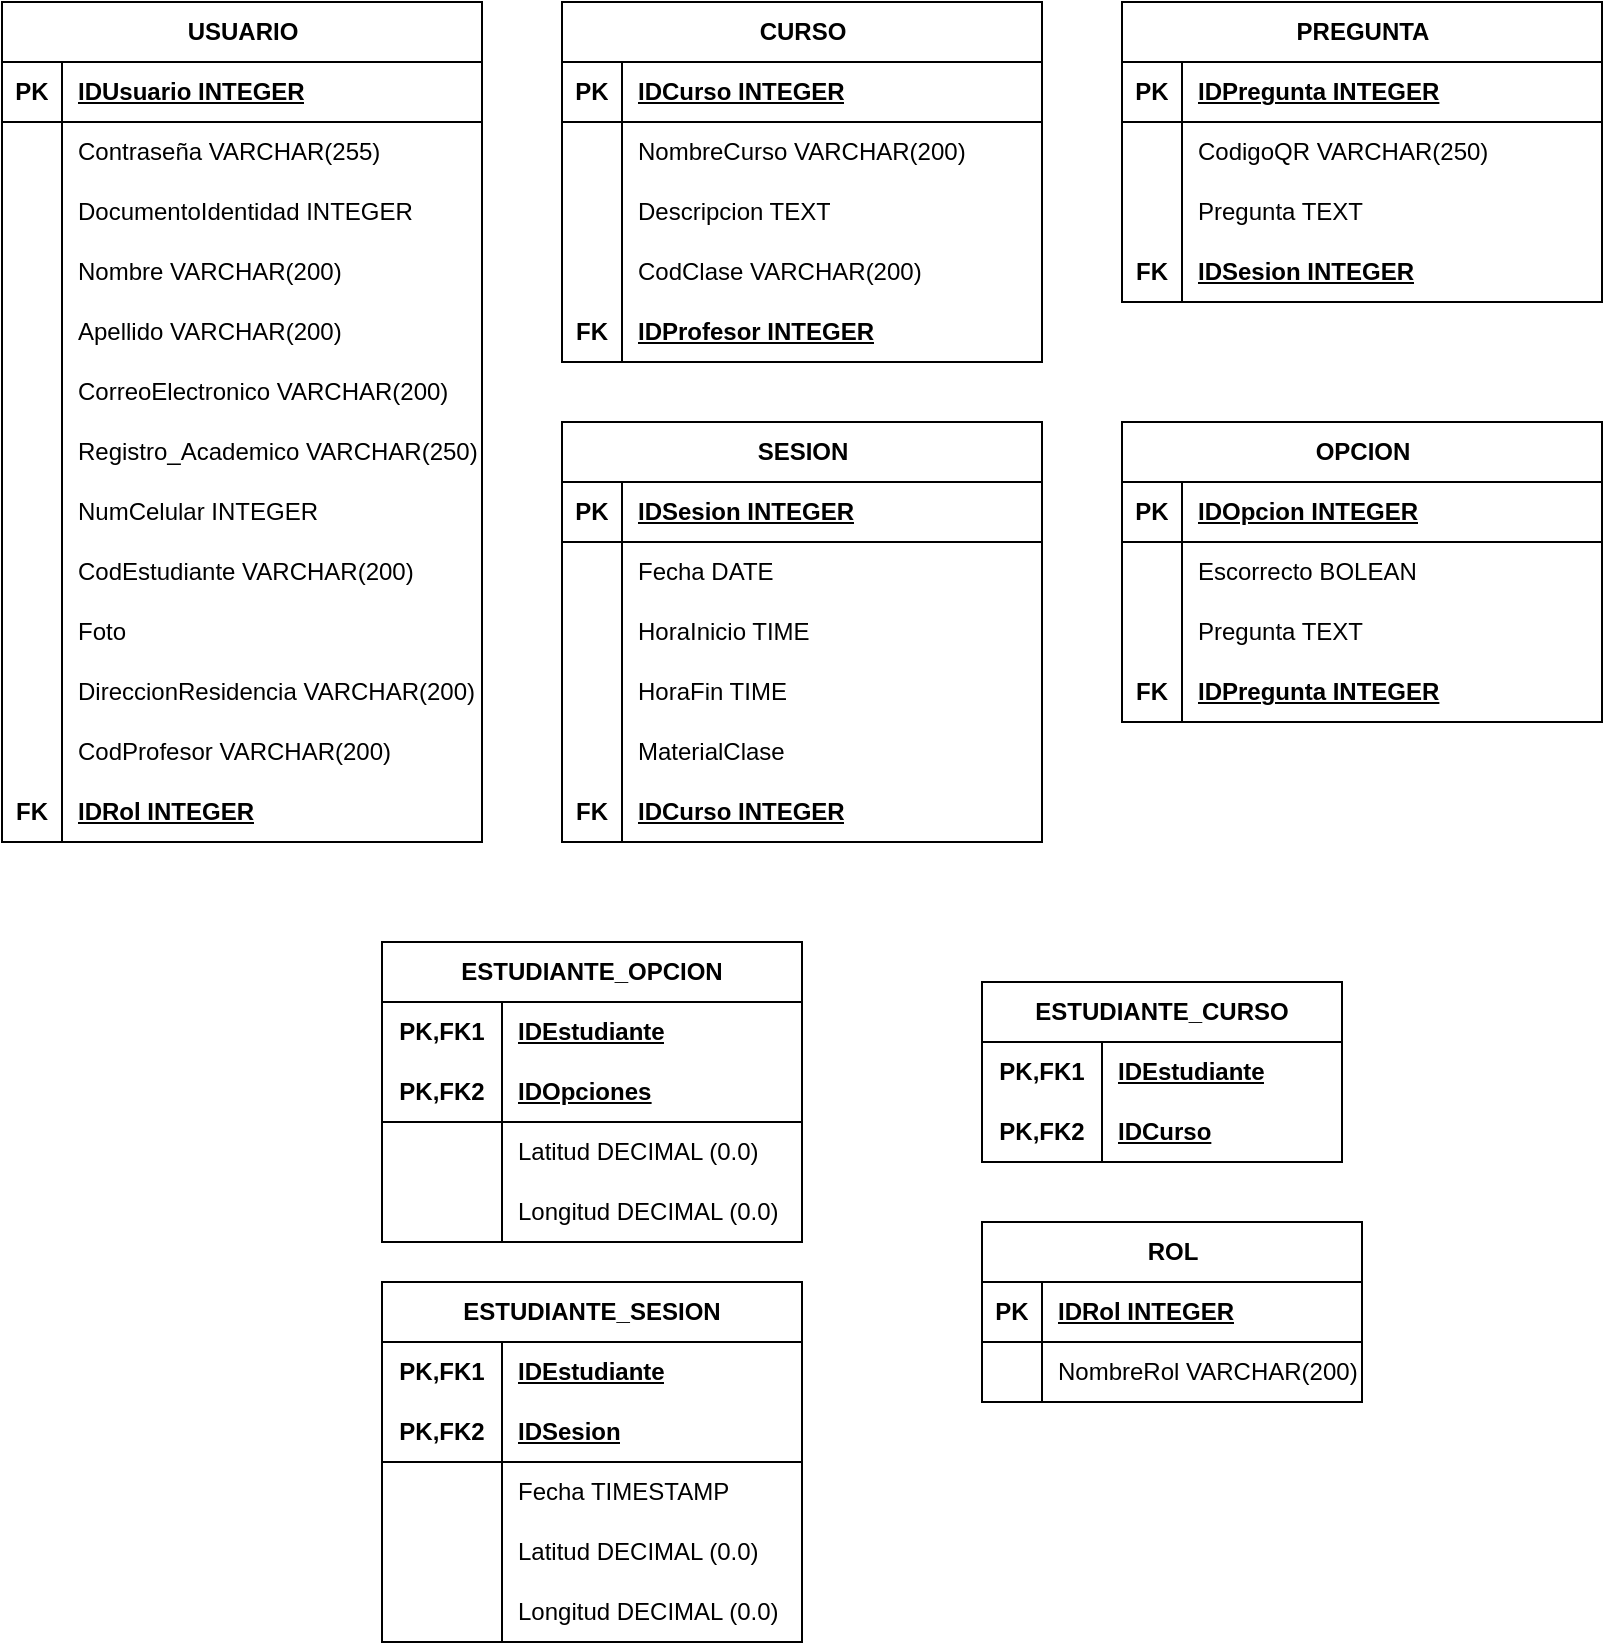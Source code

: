 <?xml version="1.0" encoding="UTF-8"?>
<mxfile version="24.8.9">
  <diagram name="Página-1" id="GLOInuMciW0yPLB-ZYxE">
    <mxGraphModel dx="1050" dy="557" grid="1" gridSize="10" guides="1" tooltips="1" connect="1" arrows="1" fold="1" page="1" pageScale="1" pageWidth="1100" pageHeight="850" math="0" shadow="0">
      <root>
        <mxCell id="0" />
        <mxCell id="1" parent="0" />
        <mxCell id="x-qqU3WJ2SzALZhokqrr-8" value="USUARIO" style="shape=table;startSize=30;container=1;collapsible=1;childLayout=tableLayout;fixedRows=1;rowLines=0;fontStyle=1;align=center;resizeLast=1;html=1;" parent="1" vertex="1">
          <mxGeometry x="50" y="20" width="240" height="420" as="geometry">
            <mxRectangle x="310" y="55" width="100" height="30" as="alternateBounds" />
          </mxGeometry>
        </mxCell>
        <mxCell id="x-qqU3WJ2SzALZhokqrr-9" value="" style="shape=tableRow;horizontal=0;startSize=0;swimlaneHead=0;swimlaneBody=0;fillColor=none;collapsible=0;dropTarget=0;points=[[0,0.5],[1,0.5]];portConstraint=eastwest;top=0;left=0;right=0;bottom=1;" parent="x-qqU3WJ2SzALZhokqrr-8" vertex="1">
          <mxGeometry y="30" width="240" height="30" as="geometry" />
        </mxCell>
        <mxCell id="x-qqU3WJ2SzALZhokqrr-10" value="PK" style="shape=partialRectangle;connectable=0;fillColor=none;top=0;left=0;bottom=0;right=0;fontStyle=1;overflow=hidden;whiteSpace=wrap;html=1;" parent="x-qqU3WJ2SzALZhokqrr-9" vertex="1">
          <mxGeometry width="30" height="30" as="geometry">
            <mxRectangle width="30" height="30" as="alternateBounds" />
          </mxGeometry>
        </mxCell>
        <mxCell id="x-qqU3WJ2SzALZhokqrr-11" value="IDUsuario INTEGER" style="shape=partialRectangle;connectable=0;fillColor=none;top=0;left=0;bottom=0;right=0;align=left;spacingLeft=6;fontStyle=5;overflow=hidden;whiteSpace=wrap;html=1;" parent="x-qqU3WJ2SzALZhokqrr-9" vertex="1">
          <mxGeometry x="30" width="210" height="30" as="geometry">
            <mxRectangle width="210" height="30" as="alternateBounds" />
          </mxGeometry>
        </mxCell>
        <mxCell id="x-qqU3WJ2SzALZhokqrr-12" value="" style="shape=tableRow;horizontal=0;startSize=0;swimlaneHead=0;swimlaneBody=0;fillColor=none;collapsible=0;dropTarget=0;points=[[0,0.5],[1,0.5]];portConstraint=eastwest;top=0;left=0;right=0;bottom=0;" parent="x-qqU3WJ2SzALZhokqrr-8" vertex="1">
          <mxGeometry y="60" width="240" height="30" as="geometry" />
        </mxCell>
        <mxCell id="x-qqU3WJ2SzALZhokqrr-13" value="" style="shape=partialRectangle;connectable=0;fillColor=none;top=0;left=0;bottom=0;right=0;editable=1;overflow=hidden;whiteSpace=wrap;html=1;" parent="x-qqU3WJ2SzALZhokqrr-12" vertex="1">
          <mxGeometry width="30" height="30" as="geometry">
            <mxRectangle width="30" height="30" as="alternateBounds" />
          </mxGeometry>
        </mxCell>
        <mxCell id="x-qqU3WJ2SzALZhokqrr-14" value="Contraseña VARCHAR(255)" style="shape=partialRectangle;connectable=0;fillColor=none;top=0;left=0;bottom=0;right=0;align=left;spacingLeft=6;overflow=hidden;whiteSpace=wrap;html=1;" parent="x-qqU3WJ2SzALZhokqrr-12" vertex="1">
          <mxGeometry x="30" width="210" height="30" as="geometry">
            <mxRectangle width="210" height="30" as="alternateBounds" />
          </mxGeometry>
        </mxCell>
        <mxCell id="x-qqU3WJ2SzALZhokqrr-15" value="" style="shape=tableRow;horizontal=0;startSize=0;swimlaneHead=0;swimlaneBody=0;fillColor=none;collapsible=0;dropTarget=0;points=[[0,0.5],[1,0.5]];portConstraint=eastwest;top=0;left=0;right=0;bottom=0;" parent="x-qqU3WJ2SzALZhokqrr-8" vertex="1">
          <mxGeometry y="90" width="240" height="30" as="geometry" />
        </mxCell>
        <mxCell id="x-qqU3WJ2SzALZhokqrr-16" value="" style="shape=partialRectangle;connectable=0;fillColor=none;top=0;left=0;bottom=0;right=0;editable=1;overflow=hidden;whiteSpace=wrap;html=1;" parent="x-qqU3WJ2SzALZhokqrr-15" vertex="1">
          <mxGeometry width="30" height="30" as="geometry">
            <mxRectangle width="30" height="30" as="alternateBounds" />
          </mxGeometry>
        </mxCell>
        <mxCell id="x-qqU3WJ2SzALZhokqrr-17" value="DocumentoIdentidad INTEGER" style="shape=partialRectangle;connectable=0;fillColor=none;top=0;left=0;bottom=0;right=0;align=left;spacingLeft=6;overflow=hidden;whiteSpace=wrap;html=1;" parent="x-qqU3WJ2SzALZhokqrr-15" vertex="1">
          <mxGeometry x="30" width="210" height="30" as="geometry">
            <mxRectangle width="210" height="30" as="alternateBounds" />
          </mxGeometry>
        </mxCell>
        <mxCell id="x-qqU3WJ2SzALZhokqrr-18" value="" style="shape=tableRow;horizontal=0;startSize=0;swimlaneHead=0;swimlaneBody=0;fillColor=none;collapsible=0;dropTarget=0;points=[[0,0.5],[1,0.5]];portConstraint=eastwest;top=0;left=0;right=0;bottom=0;" parent="x-qqU3WJ2SzALZhokqrr-8" vertex="1">
          <mxGeometry y="120" width="240" height="30" as="geometry" />
        </mxCell>
        <mxCell id="x-qqU3WJ2SzALZhokqrr-19" value="" style="shape=partialRectangle;connectable=0;fillColor=none;top=0;left=0;bottom=0;right=0;editable=1;overflow=hidden;whiteSpace=wrap;html=1;" parent="x-qqU3WJ2SzALZhokqrr-18" vertex="1">
          <mxGeometry width="30" height="30" as="geometry">
            <mxRectangle width="30" height="30" as="alternateBounds" />
          </mxGeometry>
        </mxCell>
        <mxCell id="x-qqU3WJ2SzALZhokqrr-20" value="Nombre VARCHAR(200)" style="shape=partialRectangle;connectable=0;fillColor=none;top=0;left=0;bottom=0;right=0;align=left;spacingLeft=6;overflow=hidden;whiteSpace=wrap;html=1;" parent="x-qqU3WJ2SzALZhokqrr-18" vertex="1">
          <mxGeometry x="30" width="210" height="30" as="geometry">
            <mxRectangle width="210" height="30" as="alternateBounds" />
          </mxGeometry>
        </mxCell>
        <mxCell id="x-qqU3WJ2SzALZhokqrr-27" value="" style="shape=tableRow;horizontal=0;startSize=0;swimlaneHead=0;swimlaneBody=0;fillColor=none;collapsible=0;dropTarget=0;points=[[0,0.5],[1,0.5]];portConstraint=eastwest;top=0;left=0;right=0;bottom=0;" parent="x-qqU3WJ2SzALZhokqrr-8" vertex="1">
          <mxGeometry y="150" width="240" height="30" as="geometry" />
        </mxCell>
        <mxCell id="x-qqU3WJ2SzALZhokqrr-28" value="" style="shape=partialRectangle;connectable=0;fillColor=none;top=0;left=0;bottom=0;right=0;editable=1;overflow=hidden;whiteSpace=wrap;html=1;" parent="x-qqU3WJ2SzALZhokqrr-27" vertex="1">
          <mxGeometry width="30" height="30" as="geometry">
            <mxRectangle width="30" height="30" as="alternateBounds" />
          </mxGeometry>
        </mxCell>
        <mxCell id="x-qqU3WJ2SzALZhokqrr-29" value="Apellido VARCHAR(200)" style="shape=partialRectangle;connectable=0;fillColor=none;top=0;left=0;bottom=0;right=0;align=left;spacingLeft=6;overflow=hidden;whiteSpace=wrap;html=1;" parent="x-qqU3WJ2SzALZhokqrr-27" vertex="1">
          <mxGeometry x="30" width="210" height="30" as="geometry">
            <mxRectangle width="210" height="30" as="alternateBounds" />
          </mxGeometry>
        </mxCell>
        <mxCell id="x-qqU3WJ2SzALZhokqrr-30" value="" style="shape=tableRow;horizontal=0;startSize=0;swimlaneHead=0;swimlaneBody=0;fillColor=none;collapsible=0;dropTarget=0;points=[[0,0.5],[1,0.5]];portConstraint=eastwest;top=0;left=0;right=0;bottom=0;" parent="x-qqU3WJ2SzALZhokqrr-8" vertex="1">
          <mxGeometry y="180" width="240" height="30" as="geometry" />
        </mxCell>
        <mxCell id="x-qqU3WJ2SzALZhokqrr-31" value="" style="shape=partialRectangle;connectable=0;fillColor=none;top=0;left=0;bottom=0;right=0;editable=1;overflow=hidden;whiteSpace=wrap;html=1;" parent="x-qqU3WJ2SzALZhokqrr-30" vertex="1">
          <mxGeometry width="30" height="30" as="geometry">
            <mxRectangle width="30" height="30" as="alternateBounds" />
          </mxGeometry>
        </mxCell>
        <mxCell id="x-qqU3WJ2SzALZhokqrr-32" value="CorreoElectronico VARCHAR(200)" style="shape=partialRectangle;connectable=0;fillColor=none;top=0;left=0;bottom=0;right=0;align=left;spacingLeft=6;overflow=hidden;whiteSpace=wrap;html=1;" parent="x-qqU3WJ2SzALZhokqrr-30" vertex="1">
          <mxGeometry x="30" width="210" height="30" as="geometry">
            <mxRectangle width="210" height="30" as="alternateBounds" />
          </mxGeometry>
        </mxCell>
        <mxCell id="x-qqU3WJ2SzALZhokqrr-33" value="" style="shape=tableRow;horizontal=0;startSize=0;swimlaneHead=0;swimlaneBody=0;fillColor=none;collapsible=0;dropTarget=0;points=[[0,0.5],[1,0.5]];portConstraint=eastwest;top=0;left=0;right=0;bottom=0;" parent="x-qqU3WJ2SzALZhokqrr-8" vertex="1">
          <mxGeometry y="210" width="240" height="30" as="geometry" />
        </mxCell>
        <mxCell id="x-qqU3WJ2SzALZhokqrr-34" value="" style="shape=partialRectangle;connectable=0;fillColor=none;top=0;left=0;bottom=0;right=0;editable=1;overflow=hidden;whiteSpace=wrap;html=1;" parent="x-qqU3WJ2SzALZhokqrr-33" vertex="1">
          <mxGeometry width="30" height="30" as="geometry">
            <mxRectangle width="30" height="30" as="alternateBounds" />
          </mxGeometry>
        </mxCell>
        <mxCell id="x-qqU3WJ2SzALZhokqrr-35" value="Registro_Academico VARCHAR(250)" style="shape=partialRectangle;connectable=0;fillColor=none;top=0;left=0;bottom=0;right=0;align=left;spacingLeft=6;overflow=hidden;whiteSpace=wrap;html=1;" parent="x-qqU3WJ2SzALZhokqrr-33" vertex="1">
          <mxGeometry x="30" width="210" height="30" as="geometry">
            <mxRectangle width="210" height="30" as="alternateBounds" />
          </mxGeometry>
        </mxCell>
        <mxCell id="x-qqU3WJ2SzALZhokqrr-36" value="" style="shape=tableRow;horizontal=0;startSize=0;swimlaneHead=0;swimlaneBody=0;fillColor=none;collapsible=0;dropTarget=0;points=[[0,0.5],[1,0.5]];portConstraint=eastwest;top=0;left=0;right=0;bottom=0;" parent="x-qqU3WJ2SzALZhokqrr-8" vertex="1">
          <mxGeometry y="240" width="240" height="30" as="geometry" />
        </mxCell>
        <mxCell id="x-qqU3WJ2SzALZhokqrr-37" value="" style="shape=partialRectangle;connectable=0;fillColor=none;top=0;left=0;bottom=0;right=0;editable=1;overflow=hidden;whiteSpace=wrap;html=1;" parent="x-qqU3WJ2SzALZhokqrr-36" vertex="1">
          <mxGeometry width="30" height="30" as="geometry">
            <mxRectangle width="30" height="30" as="alternateBounds" />
          </mxGeometry>
        </mxCell>
        <mxCell id="x-qqU3WJ2SzALZhokqrr-38" value="NumCelular INTEGER" style="shape=partialRectangle;connectable=0;fillColor=none;top=0;left=0;bottom=0;right=0;align=left;spacingLeft=6;overflow=hidden;whiteSpace=wrap;html=1;" parent="x-qqU3WJ2SzALZhokqrr-36" vertex="1">
          <mxGeometry x="30" width="210" height="30" as="geometry">
            <mxRectangle width="210" height="30" as="alternateBounds" />
          </mxGeometry>
        </mxCell>
        <mxCell id="x-qqU3WJ2SzALZhokqrr-64" value="" style="shape=tableRow;horizontal=0;startSize=0;swimlaneHead=0;swimlaneBody=0;fillColor=none;collapsible=0;dropTarget=0;points=[[0,0.5],[1,0.5]];portConstraint=eastwest;top=0;left=0;right=0;bottom=0;" parent="x-qqU3WJ2SzALZhokqrr-8" vertex="1">
          <mxGeometry y="270" width="240" height="30" as="geometry" />
        </mxCell>
        <mxCell id="x-qqU3WJ2SzALZhokqrr-65" value="" style="shape=partialRectangle;connectable=0;fillColor=none;top=0;left=0;bottom=0;right=0;editable=1;overflow=hidden;whiteSpace=wrap;html=1;" parent="x-qqU3WJ2SzALZhokqrr-64" vertex="1">
          <mxGeometry width="30" height="30" as="geometry">
            <mxRectangle width="30" height="30" as="alternateBounds" />
          </mxGeometry>
        </mxCell>
        <mxCell id="x-qqU3WJ2SzALZhokqrr-66" value="CodEstudiante VARCHAR(200)" style="shape=partialRectangle;connectable=0;fillColor=none;top=0;left=0;bottom=0;right=0;align=left;spacingLeft=6;overflow=hidden;whiteSpace=wrap;html=1;" parent="x-qqU3WJ2SzALZhokqrr-64" vertex="1">
          <mxGeometry x="30" width="210" height="30" as="geometry">
            <mxRectangle width="210" height="30" as="alternateBounds" />
          </mxGeometry>
        </mxCell>
        <mxCell id="x-qqU3WJ2SzALZhokqrr-67" value="" style="shape=tableRow;horizontal=0;startSize=0;swimlaneHead=0;swimlaneBody=0;fillColor=none;collapsible=0;dropTarget=0;points=[[0,0.5],[1,0.5]];portConstraint=eastwest;top=0;left=0;right=0;bottom=0;" parent="x-qqU3WJ2SzALZhokqrr-8" vertex="1">
          <mxGeometry y="300" width="240" height="30" as="geometry" />
        </mxCell>
        <mxCell id="x-qqU3WJ2SzALZhokqrr-68" value="" style="shape=partialRectangle;connectable=0;fillColor=none;top=0;left=0;bottom=0;right=0;editable=1;overflow=hidden;whiteSpace=wrap;html=1;" parent="x-qqU3WJ2SzALZhokqrr-67" vertex="1">
          <mxGeometry width="30" height="30" as="geometry">
            <mxRectangle width="30" height="30" as="alternateBounds" />
          </mxGeometry>
        </mxCell>
        <mxCell id="x-qqU3WJ2SzALZhokqrr-69" value="Foto&amp;nbsp;" style="shape=partialRectangle;connectable=0;fillColor=none;top=0;left=0;bottom=0;right=0;align=left;spacingLeft=6;overflow=hidden;whiteSpace=wrap;html=1;" parent="x-qqU3WJ2SzALZhokqrr-67" vertex="1">
          <mxGeometry x="30" width="210" height="30" as="geometry">
            <mxRectangle width="210" height="30" as="alternateBounds" />
          </mxGeometry>
        </mxCell>
        <mxCell id="x-qqU3WJ2SzALZhokqrr-70" value="" style="shape=tableRow;horizontal=0;startSize=0;swimlaneHead=0;swimlaneBody=0;fillColor=none;collapsible=0;dropTarget=0;points=[[0,0.5],[1,0.5]];portConstraint=eastwest;top=0;left=0;right=0;bottom=0;" parent="x-qqU3WJ2SzALZhokqrr-8" vertex="1">
          <mxGeometry y="330" width="240" height="30" as="geometry" />
        </mxCell>
        <mxCell id="x-qqU3WJ2SzALZhokqrr-71" value="" style="shape=partialRectangle;connectable=0;fillColor=none;top=0;left=0;bottom=0;right=0;editable=1;overflow=hidden;whiteSpace=wrap;html=1;" parent="x-qqU3WJ2SzALZhokqrr-70" vertex="1">
          <mxGeometry width="30" height="30" as="geometry">
            <mxRectangle width="30" height="30" as="alternateBounds" />
          </mxGeometry>
        </mxCell>
        <mxCell id="x-qqU3WJ2SzALZhokqrr-72" value="DireccionResidencia VARCHAR(200)" style="shape=partialRectangle;connectable=0;fillColor=none;top=0;left=0;bottom=0;right=0;align=left;spacingLeft=6;overflow=hidden;whiteSpace=wrap;html=1;" parent="x-qqU3WJ2SzALZhokqrr-70" vertex="1">
          <mxGeometry x="30" width="210" height="30" as="geometry">
            <mxRectangle width="210" height="30" as="alternateBounds" />
          </mxGeometry>
        </mxCell>
        <mxCell id="x-qqU3WJ2SzALZhokqrr-73" value="" style="shape=tableRow;horizontal=0;startSize=0;swimlaneHead=0;swimlaneBody=0;fillColor=none;collapsible=0;dropTarget=0;points=[[0,0.5],[1,0.5]];portConstraint=eastwest;top=0;left=0;right=0;bottom=0;" parent="x-qqU3WJ2SzALZhokqrr-8" vertex="1">
          <mxGeometry y="360" width="240" height="30" as="geometry" />
        </mxCell>
        <mxCell id="x-qqU3WJ2SzALZhokqrr-74" value="" style="shape=partialRectangle;connectable=0;fillColor=none;top=0;left=0;bottom=0;right=0;editable=1;overflow=hidden;whiteSpace=wrap;html=1;" parent="x-qqU3WJ2SzALZhokqrr-73" vertex="1">
          <mxGeometry width="30" height="30" as="geometry">
            <mxRectangle width="30" height="30" as="alternateBounds" />
          </mxGeometry>
        </mxCell>
        <mxCell id="x-qqU3WJ2SzALZhokqrr-75" value="CodProfesor VARCHAR(200)" style="shape=partialRectangle;connectable=0;fillColor=none;top=0;left=0;bottom=0;right=0;align=left;spacingLeft=6;overflow=hidden;whiteSpace=wrap;html=1;" parent="x-qqU3WJ2SzALZhokqrr-73" vertex="1">
          <mxGeometry x="30" width="210" height="30" as="geometry">
            <mxRectangle width="210" height="30" as="alternateBounds" />
          </mxGeometry>
        </mxCell>
        <mxCell id="x-qqU3WJ2SzALZhokqrr-275" value="" style="shape=tableRow;horizontal=0;startSize=0;swimlaneHead=0;swimlaneBody=0;fillColor=none;collapsible=0;dropTarget=0;points=[[0,0.5],[1,0.5]];portConstraint=eastwest;top=0;left=0;right=0;bottom=1;" parent="x-qqU3WJ2SzALZhokqrr-8" vertex="1">
          <mxGeometry y="390" width="240" height="30" as="geometry" />
        </mxCell>
        <mxCell id="x-qqU3WJ2SzALZhokqrr-276" value="FK" style="shape=partialRectangle;connectable=0;fillColor=none;top=0;left=0;bottom=0;right=0;fontStyle=1;overflow=hidden;whiteSpace=wrap;html=1;" parent="x-qqU3WJ2SzALZhokqrr-275" vertex="1">
          <mxGeometry width="30" height="30" as="geometry">
            <mxRectangle width="30" height="30" as="alternateBounds" />
          </mxGeometry>
        </mxCell>
        <mxCell id="x-qqU3WJ2SzALZhokqrr-277" value="IDRol INTEGER" style="shape=partialRectangle;connectable=0;fillColor=none;top=0;left=0;bottom=0;right=0;align=left;spacingLeft=6;fontStyle=5;overflow=hidden;whiteSpace=wrap;html=1;" parent="x-qqU3WJ2SzALZhokqrr-275" vertex="1">
          <mxGeometry x="30" width="210" height="30" as="geometry">
            <mxRectangle width="210" height="30" as="alternateBounds" />
          </mxGeometry>
        </mxCell>
        <mxCell id="x-qqU3WJ2SzALZhokqrr-79" value="ESTUDIANTE_CURSO" style="shape=table;startSize=30;container=1;collapsible=1;childLayout=tableLayout;fixedRows=1;rowLines=0;fontStyle=1;align=center;resizeLast=1;html=1;whiteSpace=wrap;" parent="1" vertex="1">
          <mxGeometry x="540" y="510" width="180" height="90" as="geometry" />
        </mxCell>
        <mxCell id="x-qqU3WJ2SzALZhokqrr-80" value="" style="shape=tableRow;horizontal=0;startSize=0;swimlaneHead=0;swimlaneBody=0;fillColor=none;collapsible=0;dropTarget=0;points=[[0,0.5],[1,0.5]];portConstraint=eastwest;top=0;left=0;right=0;bottom=0;html=1;" parent="x-qqU3WJ2SzALZhokqrr-79" vertex="1">
          <mxGeometry y="30" width="180" height="30" as="geometry" />
        </mxCell>
        <mxCell id="x-qqU3WJ2SzALZhokqrr-81" value="PK,FK1" style="shape=partialRectangle;connectable=0;fillColor=none;top=0;left=0;bottom=0;right=0;fontStyle=1;overflow=hidden;html=1;whiteSpace=wrap;" parent="x-qqU3WJ2SzALZhokqrr-80" vertex="1">
          <mxGeometry width="60" height="30" as="geometry">
            <mxRectangle width="60" height="30" as="alternateBounds" />
          </mxGeometry>
        </mxCell>
        <mxCell id="x-qqU3WJ2SzALZhokqrr-82" value="&lt;u style=&quot;&quot;&gt;IDEstudiante&lt;/u&gt;" style="shape=partialRectangle;connectable=0;fillColor=none;top=0;left=0;bottom=0;right=0;align=left;spacingLeft=6;fontStyle=5;overflow=hidden;html=1;whiteSpace=wrap;" parent="x-qqU3WJ2SzALZhokqrr-80" vertex="1">
          <mxGeometry x="60" width="120" height="30" as="geometry">
            <mxRectangle width="120" height="30" as="alternateBounds" />
          </mxGeometry>
        </mxCell>
        <mxCell id="x-qqU3WJ2SzALZhokqrr-83" value="" style="shape=tableRow;horizontal=0;startSize=0;swimlaneHead=0;swimlaneBody=0;fillColor=none;collapsible=0;dropTarget=0;points=[[0,0.5],[1,0.5]];portConstraint=eastwest;top=0;left=0;right=0;bottom=1;html=1;" parent="x-qqU3WJ2SzALZhokqrr-79" vertex="1">
          <mxGeometry y="60" width="180" height="30" as="geometry" />
        </mxCell>
        <mxCell id="x-qqU3WJ2SzALZhokqrr-84" value="PK,FK2" style="shape=partialRectangle;connectable=0;fillColor=none;top=0;left=0;bottom=0;right=0;fontStyle=1;overflow=hidden;html=1;whiteSpace=wrap;" parent="x-qqU3WJ2SzALZhokqrr-83" vertex="1">
          <mxGeometry width="60" height="30" as="geometry">
            <mxRectangle width="60" height="30" as="alternateBounds" />
          </mxGeometry>
        </mxCell>
        <mxCell id="x-qqU3WJ2SzALZhokqrr-85" value="IDCurso" style="shape=partialRectangle;connectable=0;fillColor=none;top=0;left=0;bottom=0;right=0;align=left;spacingLeft=6;fontStyle=5;overflow=hidden;html=1;whiteSpace=wrap;" parent="x-qqU3WJ2SzALZhokqrr-83" vertex="1">
          <mxGeometry x="60" width="120" height="30" as="geometry">
            <mxRectangle width="120" height="30" as="alternateBounds" />
          </mxGeometry>
        </mxCell>
        <mxCell id="x-qqU3WJ2SzALZhokqrr-137" value="CURSO" style="shape=table;startSize=30;container=1;collapsible=1;childLayout=tableLayout;fixedRows=1;rowLines=0;fontStyle=1;align=center;resizeLast=1;html=1;" parent="1" vertex="1">
          <mxGeometry x="330" y="20" width="240" height="180" as="geometry" />
        </mxCell>
        <mxCell id="x-qqU3WJ2SzALZhokqrr-138" value="" style="shape=tableRow;horizontal=0;startSize=0;swimlaneHead=0;swimlaneBody=0;fillColor=none;collapsible=0;dropTarget=0;points=[[0,0.5],[1,0.5]];portConstraint=eastwest;top=0;left=0;right=0;bottom=1;" parent="x-qqU3WJ2SzALZhokqrr-137" vertex="1">
          <mxGeometry y="30" width="240" height="30" as="geometry" />
        </mxCell>
        <mxCell id="x-qqU3WJ2SzALZhokqrr-139" value="PK" style="shape=partialRectangle;connectable=0;fillColor=none;top=0;left=0;bottom=0;right=0;fontStyle=1;overflow=hidden;whiteSpace=wrap;html=1;" parent="x-qqU3WJ2SzALZhokqrr-138" vertex="1">
          <mxGeometry width="30" height="30" as="geometry">
            <mxRectangle width="30" height="30" as="alternateBounds" />
          </mxGeometry>
        </mxCell>
        <mxCell id="x-qqU3WJ2SzALZhokqrr-140" value="&lt;u style=&quot;&quot;&gt;IDCurso INTEGER&lt;/u&gt;" style="shape=partialRectangle;connectable=0;fillColor=none;top=0;left=0;bottom=0;right=0;align=left;spacingLeft=6;fontStyle=5;overflow=hidden;whiteSpace=wrap;html=1;" parent="x-qqU3WJ2SzALZhokqrr-138" vertex="1">
          <mxGeometry x="30" width="210" height="30" as="geometry">
            <mxRectangle width="210" height="30" as="alternateBounds" />
          </mxGeometry>
        </mxCell>
        <mxCell id="x-qqU3WJ2SzALZhokqrr-141" value="" style="shape=tableRow;horizontal=0;startSize=0;swimlaneHead=0;swimlaneBody=0;fillColor=none;collapsible=0;dropTarget=0;points=[[0,0.5],[1,0.5]];portConstraint=eastwest;top=0;left=0;right=0;bottom=0;" parent="x-qqU3WJ2SzALZhokqrr-137" vertex="1">
          <mxGeometry y="60" width="240" height="30" as="geometry" />
        </mxCell>
        <mxCell id="x-qqU3WJ2SzALZhokqrr-142" value="" style="shape=partialRectangle;connectable=0;fillColor=none;top=0;left=0;bottom=0;right=0;editable=1;overflow=hidden;whiteSpace=wrap;html=1;" parent="x-qqU3WJ2SzALZhokqrr-141" vertex="1">
          <mxGeometry width="30" height="30" as="geometry">
            <mxRectangle width="30" height="30" as="alternateBounds" />
          </mxGeometry>
        </mxCell>
        <mxCell id="x-qqU3WJ2SzALZhokqrr-143" value="NombreCurso VARCHAR(200)" style="shape=partialRectangle;connectable=0;fillColor=none;top=0;left=0;bottom=0;right=0;align=left;spacingLeft=6;overflow=hidden;whiteSpace=wrap;html=1;" parent="x-qqU3WJ2SzALZhokqrr-141" vertex="1">
          <mxGeometry x="30" width="210" height="30" as="geometry">
            <mxRectangle width="210" height="30" as="alternateBounds" />
          </mxGeometry>
        </mxCell>
        <mxCell id="x-qqU3WJ2SzALZhokqrr-144" value="" style="shape=tableRow;horizontal=0;startSize=0;swimlaneHead=0;swimlaneBody=0;fillColor=none;collapsible=0;dropTarget=0;points=[[0,0.5],[1,0.5]];portConstraint=eastwest;top=0;left=0;right=0;bottom=0;" parent="x-qqU3WJ2SzALZhokqrr-137" vertex="1">
          <mxGeometry y="90" width="240" height="30" as="geometry" />
        </mxCell>
        <mxCell id="x-qqU3WJ2SzALZhokqrr-145" value="" style="shape=partialRectangle;connectable=0;fillColor=none;top=0;left=0;bottom=0;right=0;editable=1;overflow=hidden;whiteSpace=wrap;html=1;" parent="x-qqU3WJ2SzALZhokqrr-144" vertex="1">
          <mxGeometry width="30" height="30" as="geometry">
            <mxRectangle width="30" height="30" as="alternateBounds" />
          </mxGeometry>
        </mxCell>
        <mxCell id="x-qqU3WJ2SzALZhokqrr-146" value="Descripcion TEXT" style="shape=partialRectangle;connectable=0;fillColor=none;top=0;left=0;bottom=0;right=0;align=left;spacingLeft=6;overflow=hidden;whiteSpace=wrap;html=1;" parent="x-qqU3WJ2SzALZhokqrr-144" vertex="1">
          <mxGeometry x="30" width="210" height="30" as="geometry">
            <mxRectangle width="210" height="30" as="alternateBounds" />
          </mxGeometry>
        </mxCell>
        <mxCell id="x-qqU3WJ2SzALZhokqrr-147" value="" style="shape=tableRow;horizontal=0;startSize=0;swimlaneHead=0;swimlaneBody=0;fillColor=none;collapsible=0;dropTarget=0;points=[[0,0.5],[1,0.5]];portConstraint=eastwest;top=0;left=0;right=0;bottom=0;" parent="x-qqU3WJ2SzALZhokqrr-137" vertex="1">
          <mxGeometry y="120" width="240" height="30" as="geometry" />
        </mxCell>
        <mxCell id="x-qqU3WJ2SzALZhokqrr-148" value="" style="shape=partialRectangle;connectable=0;fillColor=none;top=0;left=0;bottom=0;right=0;editable=1;overflow=hidden;whiteSpace=wrap;html=1;" parent="x-qqU3WJ2SzALZhokqrr-147" vertex="1">
          <mxGeometry width="30" height="30" as="geometry">
            <mxRectangle width="30" height="30" as="alternateBounds" />
          </mxGeometry>
        </mxCell>
        <mxCell id="x-qqU3WJ2SzALZhokqrr-149" value="CodClase VARCHAR(200)" style="shape=partialRectangle;connectable=0;fillColor=none;top=0;left=0;bottom=0;right=0;align=left;spacingLeft=6;overflow=hidden;whiteSpace=wrap;html=1;" parent="x-qqU3WJ2SzALZhokqrr-147" vertex="1">
          <mxGeometry x="30" width="210" height="30" as="geometry">
            <mxRectangle width="210" height="30" as="alternateBounds" />
          </mxGeometry>
        </mxCell>
        <mxCell id="x-qqU3WJ2SzALZhokqrr-150" value="" style="shape=tableRow;horizontal=0;startSize=0;swimlaneHead=0;swimlaneBody=0;fillColor=none;collapsible=0;dropTarget=0;points=[[0,0.5],[1,0.5]];portConstraint=eastwest;top=0;left=0;right=0;bottom=1;" parent="x-qqU3WJ2SzALZhokqrr-137" vertex="1">
          <mxGeometry y="150" width="240" height="30" as="geometry" />
        </mxCell>
        <mxCell id="x-qqU3WJ2SzALZhokqrr-151" value="FK" style="shape=partialRectangle;connectable=0;fillColor=none;top=0;left=0;bottom=0;right=0;fontStyle=1;overflow=hidden;whiteSpace=wrap;html=1;" parent="x-qqU3WJ2SzALZhokqrr-150" vertex="1">
          <mxGeometry width="30" height="30" as="geometry">
            <mxRectangle width="30" height="30" as="alternateBounds" />
          </mxGeometry>
        </mxCell>
        <mxCell id="x-qqU3WJ2SzALZhokqrr-152" value="IDProfesor INTEGER" style="shape=partialRectangle;connectable=0;fillColor=none;top=0;left=0;bottom=0;right=0;align=left;spacingLeft=6;fontStyle=5;overflow=hidden;whiteSpace=wrap;html=1;" parent="x-qqU3WJ2SzALZhokqrr-150" vertex="1">
          <mxGeometry x="30" width="210" height="30" as="geometry">
            <mxRectangle width="210" height="30" as="alternateBounds" />
          </mxGeometry>
        </mxCell>
        <mxCell id="x-qqU3WJ2SzALZhokqrr-157" value="SESION" style="shape=table;startSize=30;container=1;collapsible=1;childLayout=tableLayout;fixedRows=1;rowLines=0;fontStyle=1;align=center;resizeLast=1;html=1;" parent="1" vertex="1">
          <mxGeometry x="330" y="230" width="240" height="210" as="geometry" />
        </mxCell>
        <mxCell id="x-qqU3WJ2SzALZhokqrr-158" value="" style="shape=tableRow;horizontal=0;startSize=0;swimlaneHead=0;swimlaneBody=0;fillColor=none;collapsible=0;dropTarget=0;points=[[0,0.5],[1,0.5]];portConstraint=eastwest;top=0;left=0;right=0;bottom=1;" parent="x-qqU3WJ2SzALZhokqrr-157" vertex="1">
          <mxGeometry y="30" width="240" height="30" as="geometry" />
        </mxCell>
        <mxCell id="x-qqU3WJ2SzALZhokqrr-159" value="PK" style="shape=partialRectangle;connectable=0;fillColor=none;top=0;left=0;bottom=0;right=0;fontStyle=1;overflow=hidden;whiteSpace=wrap;html=1;" parent="x-qqU3WJ2SzALZhokqrr-158" vertex="1">
          <mxGeometry width="30" height="30" as="geometry">
            <mxRectangle width="30" height="30" as="alternateBounds" />
          </mxGeometry>
        </mxCell>
        <mxCell id="x-qqU3WJ2SzALZhokqrr-160" value="IDSesion INTEGER" style="shape=partialRectangle;connectable=0;fillColor=none;top=0;left=0;bottom=0;right=0;align=left;spacingLeft=6;fontStyle=5;overflow=hidden;whiteSpace=wrap;html=1;" parent="x-qqU3WJ2SzALZhokqrr-158" vertex="1">
          <mxGeometry x="30" width="210" height="30" as="geometry">
            <mxRectangle width="210" height="30" as="alternateBounds" />
          </mxGeometry>
        </mxCell>
        <mxCell id="x-qqU3WJ2SzALZhokqrr-161" value="" style="shape=tableRow;horizontal=0;startSize=0;swimlaneHead=0;swimlaneBody=0;fillColor=none;collapsible=0;dropTarget=0;points=[[0,0.5],[1,0.5]];portConstraint=eastwest;top=0;left=0;right=0;bottom=0;" parent="x-qqU3WJ2SzALZhokqrr-157" vertex="1">
          <mxGeometry y="60" width="240" height="30" as="geometry" />
        </mxCell>
        <mxCell id="x-qqU3WJ2SzALZhokqrr-162" value="" style="shape=partialRectangle;connectable=0;fillColor=none;top=0;left=0;bottom=0;right=0;editable=1;overflow=hidden;whiteSpace=wrap;html=1;" parent="x-qqU3WJ2SzALZhokqrr-161" vertex="1">
          <mxGeometry width="30" height="30" as="geometry">
            <mxRectangle width="30" height="30" as="alternateBounds" />
          </mxGeometry>
        </mxCell>
        <mxCell id="x-qqU3WJ2SzALZhokqrr-163" value="Fecha DATE" style="shape=partialRectangle;connectable=0;fillColor=none;top=0;left=0;bottom=0;right=0;align=left;spacingLeft=6;overflow=hidden;whiteSpace=wrap;html=1;" parent="x-qqU3WJ2SzALZhokqrr-161" vertex="1">
          <mxGeometry x="30" width="210" height="30" as="geometry">
            <mxRectangle width="210" height="30" as="alternateBounds" />
          </mxGeometry>
        </mxCell>
        <mxCell id="x-qqU3WJ2SzALZhokqrr-164" value="" style="shape=tableRow;horizontal=0;startSize=0;swimlaneHead=0;swimlaneBody=0;fillColor=none;collapsible=0;dropTarget=0;points=[[0,0.5],[1,0.5]];portConstraint=eastwest;top=0;left=0;right=0;bottom=0;" parent="x-qqU3WJ2SzALZhokqrr-157" vertex="1">
          <mxGeometry y="90" width="240" height="30" as="geometry" />
        </mxCell>
        <mxCell id="x-qqU3WJ2SzALZhokqrr-165" value="" style="shape=partialRectangle;connectable=0;fillColor=none;top=0;left=0;bottom=0;right=0;editable=1;overflow=hidden;whiteSpace=wrap;html=1;" parent="x-qqU3WJ2SzALZhokqrr-164" vertex="1">
          <mxGeometry width="30" height="30" as="geometry">
            <mxRectangle width="30" height="30" as="alternateBounds" />
          </mxGeometry>
        </mxCell>
        <mxCell id="x-qqU3WJ2SzALZhokqrr-166" value="HoraInicio TIME" style="shape=partialRectangle;connectable=0;fillColor=none;top=0;left=0;bottom=0;right=0;align=left;spacingLeft=6;overflow=hidden;whiteSpace=wrap;html=1;" parent="x-qqU3WJ2SzALZhokqrr-164" vertex="1">
          <mxGeometry x="30" width="210" height="30" as="geometry">
            <mxRectangle width="210" height="30" as="alternateBounds" />
          </mxGeometry>
        </mxCell>
        <mxCell id="x-qqU3WJ2SzALZhokqrr-167" value="" style="shape=tableRow;horizontal=0;startSize=0;swimlaneHead=0;swimlaneBody=0;fillColor=none;collapsible=0;dropTarget=0;points=[[0,0.5],[1,0.5]];portConstraint=eastwest;top=0;left=0;right=0;bottom=0;" parent="x-qqU3WJ2SzALZhokqrr-157" vertex="1">
          <mxGeometry y="120" width="240" height="30" as="geometry" />
        </mxCell>
        <mxCell id="x-qqU3WJ2SzALZhokqrr-168" value="" style="shape=partialRectangle;connectable=0;fillColor=none;top=0;left=0;bottom=0;right=0;editable=1;overflow=hidden;whiteSpace=wrap;html=1;" parent="x-qqU3WJ2SzALZhokqrr-167" vertex="1">
          <mxGeometry width="30" height="30" as="geometry">
            <mxRectangle width="30" height="30" as="alternateBounds" />
          </mxGeometry>
        </mxCell>
        <mxCell id="x-qqU3WJ2SzALZhokqrr-169" value="HoraFin TIME" style="shape=partialRectangle;connectable=0;fillColor=none;top=0;left=0;bottom=0;right=0;align=left;spacingLeft=6;overflow=hidden;whiteSpace=wrap;html=1;" parent="x-qqU3WJ2SzALZhokqrr-167" vertex="1">
          <mxGeometry x="30" width="210" height="30" as="geometry">
            <mxRectangle width="210" height="30" as="alternateBounds" />
          </mxGeometry>
        </mxCell>
        <mxCell id="x-qqU3WJ2SzALZhokqrr-173" value="" style="shape=tableRow;horizontal=0;startSize=0;swimlaneHead=0;swimlaneBody=0;fillColor=none;collapsible=0;dropTarget=0;points=[[0,0.5],[1,0.5]];portConstraint=eastwest;top=0;left=0;right=0;bottom=0;" parent="x-qqU3WJ2SzALZhokqrr-157" vertex="1">
          <mxGeometry y="150" width="240" height="30" as="geometry" />
        </mxCell>
        <mxCell id="x-qqU3WJ2SzALZhokqrr-174" value="" style="shape=partialRectangle;connectable=0;fillColor=none;top=0;left=0;bottom=0;right=0;editable=1;overflow=hidden;whiteSpace=wrap;html=1;" parent="x-qqU3WJ2SzALZhokqrr-173" vertex="1">
          <mxGeometry width="30" height="30" as="geometry">
            <mxRectangle width="30" height="30" as="alternateBounds" />
          </mxGeometry>
        </mxCell>
        <mxCell id="x-qqU3WJ2SzALZhokqrr-175" value="MaterialClase" style="shape=partialRectangle;connectable=0;fillColor=none;top=0;left=0;bottom=0;right=0;align=left;spacingLeft=6;overflow=hidden;whiteSpace=wrap;html=1;" parent="x-qqU3WJ2SzALZhokqrr-173" vertex="1">
          <mxGeometry x="30" width="210" height="30" as="geometry">
            <mxRectangle width="210" height="30" as="alternateBounds" />
          </mxGeometry>
        </mxCell>
        <mxCell id="x-qqU3WJ2SzALZhokqrr-176" value="" style="shape=tableRow;horizontal=0;startSize=0;swimlaneHead=0;swimlaneBody=0;fillColor=none;collapsible=0;dropTarget=0;points=[[0,0.5],[1,0.5]];portConstraint=eastwest;top=0;left=0;right=0;bottom=1;" parent="x-qqU3WJ2SzALZhokqrr-157" vertex="1">
          <mxGeometry y="180" width="240" height="30" as="geometry" />
        </mxCell>
        <mxCell id="x-qqU3WJ2SzALZhokqrr-177" value="FK" style="shape=partialRectangle;connectable=0;fillColor=none;top=0;left=0;bottom=0;right=0;fontStyle=1;overflow=hidden;whiteSpace=wrap;html=1;" parent="x-qqU3WJ2SzALZhokqrr-176" vertex="1">
          <mxGeometry width="30" height="30" as="geometry">
            <mxRectangle width="30" height="30" as="alternateBounds" />
          </mxGeometry>
        </mxCell>
        <mxCell id="x-qqU3WJ2SzALZhokqrr-178" value="IDCurso INTEGER" style="shape=partialRectangle;connectable=0;fillColor=none;top=0;left=0;bottom=0;right=0;align=left;spacingLeft=6;fontStyle=5;overflow=hidden;whiteSpace=wrap;html=1;" parent="x-qqU3WJ2SzALZhokqrr-176" vertex="1">
          <mxGeometry x="30" width="210" height="30" as="geometry">
            <mxRectangle width="210" height="30" as="alternateBounds" />
          </mxGeometry>
        </mxCell>
        <mxCell id="x-qqU3WJ2SzALZhokqrr-179" value="PREGUNTA" style="shape=table;startSize=30;container=1;collapsible=1;childLayout=tableLayout;fixedRows=1;rowLines=0;fontStyle=1;align=center;resizeLast=1;html=1;" parent="1" vertex="1">
          <mxGeometry x="610" y="20" width="240" height="150" as="geometry" />
        </mxCell>
        <mxCell id="x-qqU3WJ2SzALZhokqrr-180" value="" style="shape=tableRow;horizontal=0;startSize=0;swimlaneHead=0;swimlaneBody=0;fillColor=none;collapsible=0;dropTarget=0;points=[[0,0.5],[1,0.5]];portConstraint=eastwest;top=0;left=0;right=0;bottom=1;" parent="x-qqU3WJ2SzALZhokqrr-179" vertex="1">
          <mxGeometry y="30" width="240" height="30" as="geometry" />
        </mxCell>
        <mxCell id="x-qqU3WJ2SzALZhokqrr-181" value="PK" style="shape=partialRectangle;connectable=0;fillColor=none;top=0;left=0;bottom=0;right=0;fontStyle=1;overflow=hidden;whiteSpace=wrap;html=1;" parent="x-qqU3WJ2SzALZhokqrr-180" vertex="1">
          <mxGeometry width="30" height="30" as="geometry">
            <mxRectangle width="30" height="30" as="alternateBounds" />
          </mxGeometry>
        </mxCell>
        <mxCell id="x-qqU3WJ2SzALZhokqrr-182" value="IDPregunta INTEGER" style="shape=partialRectangle;connectable=0;fillColor=none;top=0;left=0;bottom=0;right=0;align=left;spacingLeft=6;fontStyle=5;overflow=hidden;whiteSpace=wrap;html=1;" parent="x-qqU3WJ2SzALZhokqrr-180" vertex="1">
          <mxGeometry x="30" width="210" height="30" as="geometry">
            <mxRectangle width="210" height="30" as="alternateBounds" />
          </mxGeometry>
        </mxCell>
        <mxCell id="x-qqU3WJ2SzALZhokqrr-183" value="" style="shape=tableRow;horizontal=0;startSize=0;swimlaneHead=0;swimlaneBody=0;fillColor=none;collapsible=0;dropTarget=0;points=[[0,0.5],[1,0.5]];portConstraint=eastwest;top=0;left=0;right=0;bottom=0;" parent="x-qqU3WJ2SzALZhokqrr-179" vertex="1">
          <mxGeometry y="60" width="240" height="30" as="geometry" />
        </mxCell>
        <mxCell id="x-qqU3WJ2SzALZhokqrr-184" value="" style="shape=partialRectangle;connectable=0;fillColor=none;top=0;left=0;bottom=0;right=0;editable=1;overflow=hidden;whiteSpace=wrap;html=1;" parent="x-qqU3WJ2SzALZhokqrr-183" vertex="1">
          <mxGeometry width="30" height="30" as="geometry">
            <mxRectangle width="30" height="30" as="alternateBounds" />
          </mxGeometry>
        </mxCell>
        <mxCell id="x-qqU3WJ2SzALZhokqrr-185" value="CodigoQR VARCHAR(250)" style="shape=partialRectangle;connectable=0;fillColor=none;top=0;left=0;bottom=0;right=0;align=left;spacingLeft=6;overflow=hidden;whiteSpace=wrap;html=1;" parent="x-qqU3WJ2SzALZhokqrr-183" vertex="1">
          <mxGeometry x="30" width="210" height="30" as="geometry">
            <mxRectangle width="210" height="30" as="alternateBounds" />
          </mxGeometry>
        </mxCell>
        <mxCell id="x-qqU3WJ2SzALZhokqrr-186" value="" style="shape=tableRow;horizontal=0;startSize=0;swimlaneHead=0;swimlaneBody=0;fillColor=none;collapsible=0;dropTarget=0;points=[[0,0.5],[1,0.5]];portConstraint=eastwest;top=0;left=0;right=0;bottom=0;" parent="x-qqU3WJ2SzALZhokqrr-179" vertex="1">
          <mxGeometry y="90" width="240" height="30" as="geometry" />
        </mxCell>
        <mxCell id="x-qqU3WJ2SzALZhokqrr-187" value="" style="shape=partialRectangle;connectable=0;fillColor=none;top=0;left=0;bottom=0;right=0;editable=1;overflow=hidden;whiteSpace=wrap;html=1;" parent="x-qqU3WJ2SzALZhokqrr-186" vertex="1">
          <mxGeometry width="30" height="30" as="geometry">
            <mxRectangle width="30" height="30" as="alternateBounds" />
          </mxGeometry>
        </mxCell>
        <mxCell id="x-qqU3WJ2SzALZhokqrr-188" value="Pregunta TEXT" style="shape=partialRectangle;connectable=0;fillColor=none;top=0;left=0;bottom=0;right=0;align=left;spacingLeft=6;overflow=hidden;whiteSpace=wrap;html=1;" parent="x-qqU3WJ2SzALZhokqrr-186" vertex="1">
          <mxGeometry x="30" width="210" height="30" as="geometry">
            <mxRectangle width="210" height="30" as="alternateBounds" />
          </mxGeometry>
        </mxCell>
        <mxCell id="x-qqU3WJ2SzALZhokqrr-192" value="" style="shape=tableRow;horizontal=0;startSize=0;swimlaneHead=0;swimlaneBody=0;fillColor=none;collapsible=0;dropTarget=0;points=[[0,0.5],[1,0.5]];portConstraint=eastwest;top=0;left=0;right=0;bottom=1;" parent="x-qqU3WJ2SzALZhokqrr-179" vertex="1">
          <mxGeometry y="120" width="240" height="30" as="geometry" />
        </mxCell>
        <mxCell id="x-qqU3WJ2SzALZhokqrr-193" value="FK" style="shape=partialRectangle;connectable=0;fillColor=none;top=0;left=0;bottom=0;right=0;fontStyle=1;overflow=hidden;whiteSpace=wrap;html=1;" parent="x-qqU3WJ2SzALZhokqrr-192" vertex="1">
          <mxGeometry width="30" height="30" as="geometry">
            <mxRectangle width="30" height="30" as="alternateBounds" />
          </mxGeometry>
        </mxCell>
        <mxCell id="x-qqU3WJ2SzALZhokqrr-194" value="IDSesion INTEGER" style="shape=partialRectangle;connectable=0;fillColor=none;top=0;left=0;bottom=0;right=0;align=left;spacingLeft=6;fontStyle=5;overflow=hidden;whiteSpace=wrap;html=1;" parent="x-qqU3WJ2SzALZhokqrr-192" vertex="1">
          <mxGeometry x="30" width="210" height="30" as="geometry">
            <mxRectangle width="210" height="30" as="alternateBounds" />
          </mxGeometry>
        </mxCell>
        <mxCell id="x-qqU3WJ2SzALZhokqrr-202" value="ESTUDIANTE_OPCION" style="shape=table;startSize=30;container=1;collapsible=1;childLayout=tableLayout;fixedRows=1;rowLines=0;fontStyle=1;align=center;resizeLast=1;html=1;whiteSpace=wrap;" parent="1" vertex="1">
          <mxGeometry x="240" y="490" width="210" height="150" as="geometry" />
        </mxCell>
        <mxCell id="x-qqU3WJ2SzALZhokqrr-203" value="" style="shape=tableRow;horizontal=0;startSize=0;swimlaneHead=0;swimlaneBody=0;fillColor=none;collapsible=0;dropTarget=0;points=[[0,0.5],[1,0.5]];portConstraint=eastwest;top=0;left=0;right=0;bottom=0;html=1;" parent="x-qqU3WJ2SzALZhokqrr-202" vertex="1">
          <mxGeometry y="30" width="210" height="30" as="geometry" />
        </mxCell>
        <mxCell id="x-qqU3WJ2SzALZhokqrr-204" value="PK,FK1" style="shape=partialRectangle;connectable=0;fillColor=none;top=0;left=0;bottom=0;right=0;fontStyle=1;overflow=hidden;html=1;whiteSpace=wrap;" parent="x-qqU3WJ2SzALZhokqrr-203" vertex="1">
          <mxGeometry width="60" height="30" as="geometry">
            <mxRectangle width="60" height="30" as="alternateBounds" />
          </mxGeometry>
        </mxCell>
        <mxCell id="x-qqU3WJ2SzALZhokqrr-205" value="IDEstudiante" style="shape=partialRectangle;connectable=0;fillColor=none;top=0;left=0;bottom=0;right=0;align=left;spacingLeft=6;fontStyle=5;overflow=hidden;html=1;whiteSpace=wrap;" parent="x-qqU3WJ2SzALZhokqrr-203" vertex="1">
          <mxGeometry x="60" width="150" height="30" as="geometry">
            <mxRectangle width="150" height="30" as="alternateBounds" />
          </mxGeometry>
        </mxCell>
        <mxCell id="x-qqU3WJ2SzALZhokqrr-206" value="" style="shape=tableRow;horizontal=0;startSize=0;swimlaneHead=0;swimlaneBody=0;fillColor=none;collapsible=0;dropTarget=0;points=[[0,0.5],[1,0.5]];portConstraint=eastwest;top=0;left=0;right=0;bottom=1;html=1;" parent="x-qqU3WJ2SzALZhokqrr-202" vertex="1">
          <mxGeometry y="60" width="210" height="30" as="geometry" />
        </mxCell>
        <mxCell id="x-qqU3WJ2SzALZhokqrr-207" value="PK,FK2" style="shape=partialRectangle;connectable=0;fillColor=none;top=0;left=0;bottom=0;right=0;fontStyle=1;overflow=hidden;html=1;whiteSpace=wrap;" parent="x-qqU3WJ2SzALZhokqrr-206" vertex="1">
          <mxGeometry width="60" height="30" as="geometry">
            <mxRectangle width="60" height="30" as="alternateBounds" />
          </mxGeometry>
        </mxCell>
        <mxCell id="x-qqU3WJ2SzALZhokqrr-208" value="&lt;u style=&quot;&quot;&gt;IDOpciones&lt;/u&gt;" style="shape=partialRectangle;connectable=0;fillColor=none;top=0;left=0;bottom=0;right=0;align=left;spacingLeft=6;fontStyle=5;overflow=hidden;html=1;whiteSpace=wrap;" parent="x-qqU3WJ2SzALZhokqrr-206" vertex="1">
          <mxGeometry x="60" width="150" height="30" as="geometry">
            <mxRectangle width="150" height="30" as="alternateBounds" />
          </mxGeometry>
        </mxCell>
        <mxCell id="x-qqU3WJ2SzALZhokqrr-209" value="" style="shape=tableRow;horizontal=0;startSize=0;swimlaneHead=0;swimlaneBody=0;fillColor=none;collapsible=0;dropTarget=0;points=[[0,0.5],[1,0.5]];portConstraint=eastwest;top=0;left=0;right=0;bottom=0;html=1;" parent="x-qqU3WJ2SzALZhokqrr-202" vertex="1">
          <mxGeometry y="90" width="210" height="30" as="geometry" />
        </mxCell>
        <mxCell id="x-qqU3WJ2SzALZhokqrr-210" value="" style="shape=partialRectangle;connectable=0;fillColor=none;top=0;left=0;bottom=0;right=0;editable=1;overflow=hidden;html=1;whiteSpace=wrap;" parent="x-qqU3WJ2SzALZhokqrr-209" vertex="1">
          <mxGeometry width="60" height="30" as="geometry">
            <mxRectangle width="60" height="30" as="alternateBounds" />
          </mxGeometry>
        </mxCell>
        <mxCell id="x-qqU3WJ2SzALZhokqrr-211" value="Latitud DECIMAL (0.0)" style="shape=partialRectangle;connectable=0;fillColor=none;top=0;left=0;bottom=0;right=0;align=left;spacingLeft=6;overflow=hidden;html=1;whiteSpace=wrap;" parent="x-qqU3WJ2SzALZhokqrr-209" vertex="1">
          <mxGeometry x="60" width="150" height="30" as="geometry">
            <mxRectangle width="150" height="30" as="alternateBounds" />
          </mxGeometry>
        </mxCell>
        <mxCell id="x-qqU3WJ2SzALZhokqrr-212" value="" style="shape=tableRow;horizontal=0;startSize=0;swimlaneHead=0;swimlaneBody=0;fillColor=none;collapsible=0;dropTarget=0;points=[[0,0.5],[1,0.5]];portConstraint=eastwest;top=0;left=0;right=0;bottom=0;html=1;" parent="x-qqU3WJ2SzALZhokqrr-202" vertex="1">
          <mxGeometry y="120" width="210" height="30" as="geometry" />
        </mxCell>
        <mxCell id="x-qqU3WJ2SzALZhokqrr-213" value="" style="shape=partialRectangle;connectable=0;fillColor=none;top=0;left=0;bottom=0;right=0;editable=1;overflow=hidden;html=1;whiteSpace=wrap;" parent="x-qqU3WJ2SzALZhokqrr-212" vertex="1">
          <mxGeometry width="60" height="30" as="geometry">
            <mxRectangle width="60" height="30" as="alternateBounds" />
          </mxGeometry>
        </mxCell>
        <mxCell id="x-qqU3WJ2SzALZhokqrr-214" value="Longitud DECIMAL (0.0)" style="shape=partialRectangle;connectable=0;fillColor=none;top=0;left=0;bottom=0;right=0;align=left;spacingLeft=6;overflow=hidden;html=1;whiteSpace=wrap;" parent="x-qqU3WJ2SzALZhokqrr-212" vertex="1">
          <mxGeometry x="60" width="150" height="30" as="geometry">
            <mxRectangle width="150" height="30" as="alternateBounds" />
          </mxGeometry>
        </mxCell>
        <mxCell id="x-qqU3WJ2SzALZhokqrr-215" value="OPCION" style="shape=table;startSize=30;container=1;collapsible=1;childLayout=tableLayout;fixedRows=1;rowLines=0;fontStyle=1;align=center;resizeLast=1;html=1;" parent="1" vertex="1">
          <mxGeometry x="610" y="230" width="240" height="150" as="geometry" />
        </mxCell>
        <mxCell id="x-qqU3WJ2SzALZhokqrr-216" value="" style="shape=tableRow;horizontal=0;startSize=0;swimlaneHead=0;swimlaneBody=0;fillColor=none;collapsible=0;dropTarget=0;points=[[0,0.5],[1,0.5]];portConstraint=eastwest;top=0;left=0;right=0;bottom=1;" parent="x-qqU3WJ2SzALZhokqrr-215" vertex="1">
          <mxGeometry y="30" width="240" height="30" as="geometry" />
        </mxCell>
        <mxCell id="x-qqU3WJ2SzALZhokqrr-217" value="PK" style="shape=partialRectangle;connectable=0;fillColor=none;top=0;left=0;bottom=0;right=0;fontStyle=1;overflow=hidden;whiteSpace=wrap;html=1;" parent="x-qqU3WJ2SzALZhokqrr-216" vertex="1">
          <mxGeometry width="30" height="30" as="geometry">
            <mxRectangle width="30" height="30" as="alternateBounds" />
          </mxGeometry>
        </mxCell>
        <mxCell id="x-qqU3WJ2SzALZhokqrr-218" value="&lt;u style=&quot;&quot;&gt;IDOpcion INTEGER&lt;/u&gt;" style="shape=partialRectangle;connectable=0;fillColor=none;top=0;left=0;bottom=0;right=0;align=left;spacingLeft=6;fontStyle=5;overflow=hidden;whiteSpace=wrap;html=1;" parent="x-qqU3WJ2SzALZhokqrr-216" vertex="1">
          <mxGeometry x="30" width="210" height="30" as="geometry">
            <mxRectangle width="210" height="30" as="alternateBounds" />
          </mxGeometry>
        </mxCell>
        <mxCell id="x-qqU3WJ2SzALZhokqrr-219" value="" style="shape=tableRow;horizontal=0;startSize=0;swimlaneHead=0;swimlaneBody=0;fillColor=none;collapsible=0;dropTarget=0;points=[[0,0.5],[1,0.5]];portConstraint=eastwest;top=0;left=0;right=0;bottom=0;" parent="x-qqU3WJ2SzALZhokqrr-215" vertex="1">
          <mxGeometry y="60" width="240" height="30" as="geometry" />
        </mxCell>
        <mxCell id="x-qqU3WJ2SzALZhokqrr-220" value="" style="shape=partialRectangle;connectable=0;fillColor=none;top=0;left=0;bottom=0;right=0;editable=1;overflow=hidden;whiteSpace=wrap;html=1;" parent="x-qqU3WJ2SzALZhokqrr-219" vertex="1">
          <mxGeometry width="30" height="30" as="geometry">
            <mxRectangle width="30" height="30" as="alternateBounds" />
          </mxGeometry>
        </mxCell>
        <mxCell id="x-qqU3WJ2SzALZhokqrr-221" value="Escorrecto BOLEAN" style="shape=partialRectangle;connectable=0;fillColor=none;top=0;left=0;bottom=0;right=0;align=left;spacingLeft=6;overflow=hidden;whiteSpace=wrap;html=1;" parent="x-qqU3WJ2SzALZhokqrr-219" vertex="1">
          <mxGeometry x="30" width="210" height="30" as="geometry">
            <mxRectangle width="210" height="30" as="alternateBounds" />
          </mxGeometry>
        </mxCell>
        <mxCell id="x-qqU3WJ2SzALZhokqrr-222" value="" style="shape=tableRow;horizontal=0;startSize=0;swimlaneHead=0;swimlaneBody=0;fillColor=none;collapsible=0;dropTarget=0;points=[[0,0.5],[1,0.5]];portConstraint=eastwest;top=0;left=0;right=0;bottom=0;" parent="x-qqU3WJ2SzALZhokqrr-215" vertex="1">
          <mxGeometry y="90" width="240" height="30" as="geometry" />
        </mxCell>
        <mxCell id="x-qqU3WJ2SzALZhokqrr-223" value="" style="shape=partialRectangle;connectable=0;fillColor=none;top=0;left=0;bottom=0;right=0;editable=1;overflow=hidden;whiteSpace=wrap;html=1;" parent="x-qqU3WJ2SzALZhokqrr-222" vertex="1">
          <mxGeometry width="30" height="30" as="geometry">
            <mxRectangle width="30" height="30" as="alternateBounds" />
          </mxGeometry>
        </mxCell>
        <mxCell id="x-qqU3WJ2SzALZhokqrr-224" value="Pregunta TEXT" style="shape=partialRectangle;connectable=0;fillColor=none;top=0;left=0;bottom=0;right=0;align=left;spacingLeft=6;overflow=hidden;whiteSpace=wrap;html=1;" parent="x-qqU3WJ2SzALZhokqrr-222" vertex="1">
          <mxGeometry x="30" width="210" height="30" as="geometry">
            <mxRectangle width="210" height="30" as="alternateBounds" />
          </mxGeometry>
        </mxCell>
        <mxCell id="x-qqU3WJ2SzALZhokqrr-225" value="" style="shape=tableRow;horizontal=0;startSize=0;swimlaneHead=0;swimlaneBody=0;fillColor=none;collapsible=0;dropTarget=0;points=[[0,0.5],[1,0.5]];portConstraint=eastwest;top=0;left=0;right=0;bottom=1;" parent="x-qqU3WJ2SzALZhokqrr-215" vertex="1">
          <mxGeometry y="120" width="240" height="30" as="geometry" />
        </mxCell>
        <mxCell id="x-qqU3WJ2SzALZhokqrr-226" value="FK" style="shape=partialRectangle;connectable=0;fillColor=none;top=0;left=0;bottom=0;right=0;fontStyle=1;overflow=hidden;whiteSpace=wrap;html=1;" parent="x-qqU3WJ2SzALZhokqrr-225" vertex="1">
          <mxGeometry width="30" height="30" as="geometry">
            <mxRectangle width="30" height="30" as="alternateBounds" />
          </mxGeometry>
        </mxCell>
        <mxCell id="x-qqU3WJ2SzALZhokqrr-227" value="IDPregunta INTEGER" style="shape=partialRectangle;connectable=0;fillColor=none;top=0;left=0;bottom=0;right=0;align=left;spacingLeft=6;fontStyle=5;overflow=hidden;whiteSpace=wrap;html=1;" parent="x-qqU3WJ2SzALZhokqrr-225" vertex="1">
          <mxGeometry x="30" width="210" height="30" as="geometry">
            <mxRectangle width="210" height="30" as="alternateBounds" />
          </mxGeometry>
        </mxCell>
        <mxCell id="x-qqU3WJ2SzALZhokqrr-228" value="ESTUDIANTE_SESION" style="shape=table;startSize=30;container=1;collapsible=1;childLayout=tableLayout;fixedRows=1;rowLines=0;fontStyle=1;align=center;resizeLast=1;html=1;whiteSpace=wrap;" parent="1" vertex="1">
          <mxGeometry x="240" y="660" width="210" height="180" as="geometry" />
        </mxCell>
        <mxCell id="x-qqU3WJ2SzALZhokqrr-229" value="" style="shape=tableRow;horizontal=0;startSize=0;swimlaneHead=0;swimlaneBody=0;fillColor=none;collapsible=0;dropTarget=0;points=[[0,0.5],[1,0.5]];portConstraint=eastwest;top=0;left=0;right=0;bottom=0;html=1;" parent="x-qqU3WJ2SzALZhokqrr-228" vertex="1">
          <mxGeometry y="30" width="210" height="30" as="geometry" />
        </mxCell>
        <mxCell id="x-qqU3WJ2SzALZhokqrr-230" value="PK,FK1" style="shape=partialRectangle;connectable=0;fillColor=none;top=0;left=0;bottom=0;right=0;fontStyle=1;overflow=hidden;html=1;whiteSpace=wrap;" parent="x-qqU3WJ2SzALZhokqrr-229" vertex="1">
          <mxGeometry width="60" height="30" as="geometry">
            <mxRectangle width="60" height="30" as="alternateBounds" />
          </mxGeometry>
        </mxCell>
        <mxCell id="x-qqU3WJ2SzALZhokqrr-231" value="IDEstudiante" style="shape=partialRectangle;connectable=0;fillColor=none;top=0;left=0;bottom=0;right=0;align=left;spacingLeft=6;fontStyle=5;overflow=hidden;html=1;whiteSpace=wrap;" parent="x-qqU3WJ2SzALZhokqrr-229" vertex="1">
          <mxGeometry x="60" width="150" height="30" as="geometry">
            <mxRectangle width="150" height="30" as="alternateBounds" />
          </mxGeometry>
        </mxCell>
        <mxCell id="x-qqU3WJ2SzALZhokqrr-232" value="" style="shape=tableRow;horizontal=0;startSize=0;swimlaneHead=0;swimlaneBody=0;fillColor=none;collapsible=0;dropTarget=0;points=[[0,0.5],[1,0.5]];portConstraint=eastwest;top=0;left=0;right=0;bottom=1;html=1;" parent="x-qqU3WJ2SzALZhokqrr-228" vertex="1">
          <mxGeometry y="60" width="210" height="30" as="geometry" />
        </mxCell>
        <mxCell id="x-qqU3WJ2SzALZhokqrr-233" value="PK,FK2" style="shape=partialRectangle;connectable=0;fillColor=none;top=0;left=0;bottom=0;right=0;fontStyle=1;overflow=hidden;html=1;whiteSpace=wrap;" parent="x-qqU3WJ2SzALZhokqrr-232" vertex="1">
          <mxGeometry width="60" height="30" as="geometry">
            <mxRectangle width="60" height="30" as="alternateBounds" />
          </mxGeometry>
        </mxCell>
        <mxCell id="x-qqU3WJ2SzALZhokqrr-234" value="&lt;u style=&quot;&quot;&gt;IDSesion&lt;/u&gt;" style="shape=partialRectangle;connectable=0;fillColor=none;top=0;left=0;bottom=0;right=0;align=left;spacingLeft=6;fontStyle=5;overflow=hidden;html=1;whiteSpace=wrap;" parent="x-qqU3WJ2SzALZhokqrr-232" vertex="1">
          <mxGeometry x="60" width="150" height="30" as="geometry">
            <mxRectangle width="150" height="30" as="alternateBounds" />
          </mxGeometry>
        </mxCell>
        <mxCell id="x-qqU3WJ2SzALZhokqrr-235" value="" style="shape=tableRow;horizontal=0;startSize=0;swimlaneHead=0;swimlaneBody=0;fillColor=none;collapsible=0;dropTarget=0;points=[[0,0.5],[1,0.5]];portConstraint=eastwest;top=0;left=0;right=0;bottom=0;html=1;" parent="x-qqU3WJ2SzALZhokqrr-228" vertex="1">
          <mxGeometry y="90" width="210" height="30" as="geometry" />
        </mxCell>
        <mxCell id="x-qqU3WJ2SzALZhokqrr-236" value="" style="shape=partialRectangle;connectable=0;fillColor=none;top=0;left=0;bottom=0;right=0;editable=1;overflow=hidden;html=1;whiteSpace=wrap;" parent="x-qqU3WJ2SzALZhokqrr-235" vertex="1">
          <mxGeometry width="60" height="30" as="geometry">
            <mxRectangle width="60" height="30" as="alternateBounds" />
          </mxGeometry>
        </mxCell>
        <mxCell id="x-qqU3WJ2SzALZhokqrr-237" value="Fecha TIMESTAMP" style="shape=partialRectangle;connectable=0;fillColor=none;top=0;left=0;bottom=0;right=0;align=left;spacingLeft=6;overflow=hidden;html=1;whiteSpace=wrap;" parent="x-qqU3WJ2SzALZhokqrr-235" vertex="1">
          <mxGeometry x="60" width="150" height="30" as="geometry">
            <mxRectangle width="150" height="30" as="alternateBounds" />
          </mxGeometry>
        </mxCell>
        <mxCell id="x-qqU3WJ2SzALZhokqrr-238" value="" style="shape=tableRow;horizontal=0;startSize=0;swimlaneHead=0;swimlaneBody=0;fillColor=none;collapsible=0;dropTarget=0;points=[[0,0.5],[1,0.5]];portConstraint=eastwest;top=0;left=0;right=0;bottom=0;html=1;" parent="x-qqU3WJ2SzALZhokqrr-228" vertex="1">
          <mxGeometry y="120" width="210" height="30" as="geometry" />
        </mxCell>
        <mxCell id="x-qqU3WJ2SzALZhokqrr-239" value="" style="shape=partialRectangle;connectable=0;fillColor=none;top=0;left=0;bottom=0;right=0;editable=1;overflow=hidden;html=1;whiteSpace=wrap;" parent="x-qqU3WJ2SzALZhokqrr-238" vertex="1">
          <mxGeometry width="60" height="30" as="geometry">
            <mxRectangle width="60" height="30" as="alternateBounds" />
          </mxGeometry>
        </mxCell>
        <mxCell id="x-qqU3WJ2SzALZhokqrr-240" value="Latitud DECIMAL (0.0)" style="shape=partialRectangle;connectable=0;fillColor=none;top=0;left=0;bottom=0;right=0;align=left;spacingLeft=6;overflow=hidden;html=1;whiteSpace=wrap;" parent="x-qqU3WJ2SzALZhokqrr-238" vertex="1">
          <mxGeometry x="60" width="150" height="30" as="geometry">
            <mxRectangle width="150" height="30" as="alternateBounds" />
          </mxGeometry>
        </mxCell>
        <mxCell id="x-qqU3WJ2SzALZhokqrr-241" value="" style="shape=tableRow;horizontal=0;startSize=0;swimlaneHead=0;swimlaneBody=0;fillColor=none;collapsible=0;dropTarget=0;points=[[0,0.5],[1,0.5]];portConstraint=eastwest;top=0;left=0;right=0;bottom=0;html=1;" parent="x-qqU3WJ2SzALZhokqrr-228" vertex="1">
          <mxGeometry y="150" width="210" height="30" as="geometry" />
        </mxCell>
        <mxCell id="x-qqU3WJ2SzALZhokqrr-242" value="" style="shape=partialRectangle;connectable=0;fillColor=none;top=0;left=0;bottom=0;right=0;editable=1;overflow=hidden;html=1;whiteSpace=wrap;" parent="x-qqU3WJ2SzALZhokqrr-241" vertex="1">
          <mxGeometry width="60" height="30" as="geometry">
            <mxRectangle width="60" height="30" as="alternateBounds" />
          </mxGeometry>
        </mxCell>
        <mxCell id="x-qqU3WJ2SzALZhokqrr-243" value="Longitud DECIMAL (0.0)" style="shape=partialRectangle;connectable=0;fillColor=none;top=0;left=0;bottom=0;right=0;align=left;spacingLeft=6;overflow=hidden;html=1;whiteSpace=wrap;" parent="x-qqU3WJ2SzALZhokqrr-241" vertex="1">
          <mxGeometry x="60" width="150" height="30" as="geometry">
            <mxRectangle width="150" height="30" as="alternateBounds" />
          </mxGeometry>
        </mxCell>
        <mxCell id="x-qqU3WJ2SzALZhokqrr-262" value="ROL" style="shape=table;startSize=30;container=1;collapsible=1;childLayout=tableLayout;fixedRows=1;rowLines=0;fontStyle=1;align=center;resizeLast=1;html=1;" parent="1" vertex="1">
          <mxGeometry x="540" y="630" width="190" height="90" as="geometry" />
        </mxCell>
        <mxCell id="x-qqU3WJ2SzALZhokqrr-263" value="" style="shape=tableRow;horizontal=0;startSize=0;swimlaneHead=0;swimlaneBody=0;fillColor=none;collapsible=0;dropTarget=0;points=[[0,0.5],[1,0.5]];portConstraint=eastwest;top=0;left=0;right=0;bottom=1;" parent="x-qqU3WJ2SzALZhokqrr-262" vertex="1">
          <mxGeometry y="30" width="190" height="30" as="geometry" />
        </mxCell>
        <mxCell id="x-qqU3WJ2SzALZhokqrr-264" value="PK" style="shape=partialRectangle;connectable=0;fillColor=none;top=0;left=0;bottom=0;right=0;fontStyle=1;overflow=hidden;whiteSpace=wrap;html=1;" parent="x-qqU3WJ2SzALZhokqrr-263" vertex="1">
          <mxGeometry width="30" height="30" as="geometry">
            <mxRectangle width="30" height="30" as="alternateBounds" />
          </mxGeometry>
        </mxCell>
        <mxCell id="x-qqU3WJ2SzALZhokqrr-265" value="IDRol INTEGER" style="shape=partialRectangle;connectable=0;fillColor=none;top=0;left=0;bottom=0;right=0;align=left;spacingLeft=6;fontStyle=5;overflow=hidden;whiteSpace=wrap;html=1;" parent="x-qqU3WJ2SzALZhokqrr-263" vertex="1">
          <mxGeometry x="30" width="160" height="30" as="geometry">
            <mxRectangle width="160" height="30" as="alternateBounds" />
          </mxGeometry>
        </mxCell>
        <mxCell id="x-qqU3WJ2SzALZhokqrr-266" value="" style="shape=tableRow;horizontal=0;startSize=0;swimlaneHead=0;swimlaneBody=0;fillColor=none;collapsible=0;dropTarget=0;points=[[0,0.5],[1,0.5]];portConstraint=eastwest;top=0;left=0;right=0;bottom=0;" parent="x-qqU3WJ2SzALZhokqrr-262" vertex="1">
          <mxGeometry y="60" width="190" height="30" as="geometry" />
        </mxCell>
        <mxCell id="x-qqU3WJ2SzALZhokqrr-267" value="" style="shape=partialRectangle;connectable=0;fillColor=none;top=0;left=0;bottom=0;right=0;editable=1;overflow=hidden;whiteSpace=wrap;html=1;" parent="x-qqU3WJ2SzALZhokqrr-266" vertex="1">
          <mxGeometry width="30" height="30" as="geometry">
            <mxRectangle width="30" height="30" as="alternateBounds" />
          </mxGeometry>
        </mxCell>
        <mxCell id="x-qqU3WJ2SzALZhokqrr-268" value="NombreRol VARCHAR(200)" style="shape=partialRectangle;connectable=0;fillColor=none;top=0;left=0;bottom=0;right=0;align=left;spacingLeft=6;overflow=hidden;whiteSpace=wrap;html=1;" parent="x-qqU3WJ2SzALZhokqrr-266" vertex="1">
          <mxGeometry x="30" width="160" height="30" as="geometry">
            <mxRectangle width="160" height="30" as="alternateBounds" />
          </mxGeometry>
        </mxCell>
      </root>
    </mxGraphModel>
  </diagram>
</mxfile>
